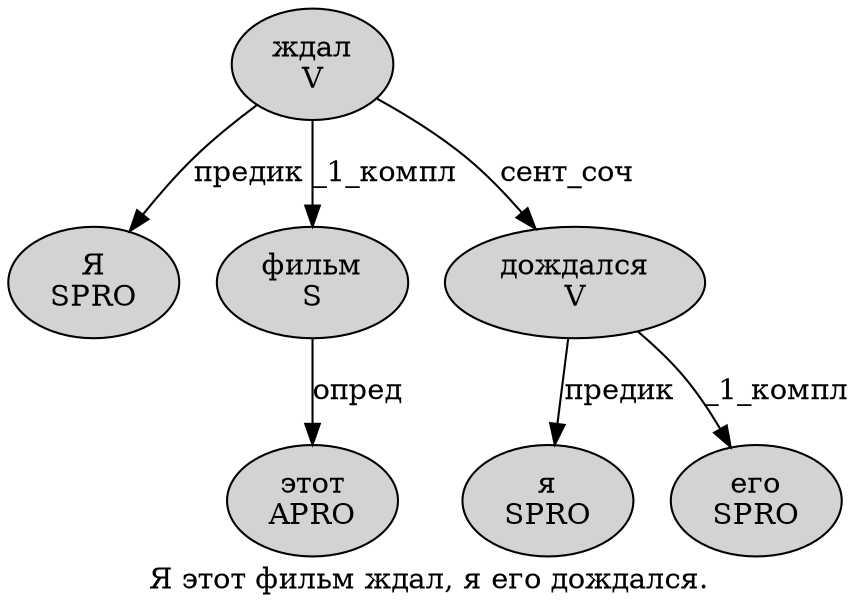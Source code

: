 digraph SENTENCE_2433 {
	graph [label="Я этот фильм ждал, я его дождался."]
	node [style=filled]
		0 [label="Я
SPRO" color="" fillcolor=lightgray penwidth=1 shape=ellipse]
		1 [label="этот
APRO" color="" fillcolor=lightgray penwidth=1 shape=ellipse]
		2 [label="фильм
S" color="" fillcolor=lightgray penwidth=1 shape=ellipse]
		3 [label="ждал
V" color="" fillcolor=lightgray penwidth=1 shape=ellipse]
		5 [label="я
SPRO" color="" fillcolor=lightgray penwidth=1 shape=ellipse]
		6 [label="его
SPRO" color="" fillcolor=lightgray penwidth=1 shape=ellipse]
		7 [label="дождался
V" color="" fillcolor=lightgray penwidth=1 shape=ellipse]
			3 -> 0 [label="предик"]
			3 -> 2 [label="_1_компл"]
			3 -> 7 [label="сент_соч"]
			7 -> 5 [label="предик"]
			7 -> 6 [label="_1_компл"]
			2 -> 1 [label="опред"]
}